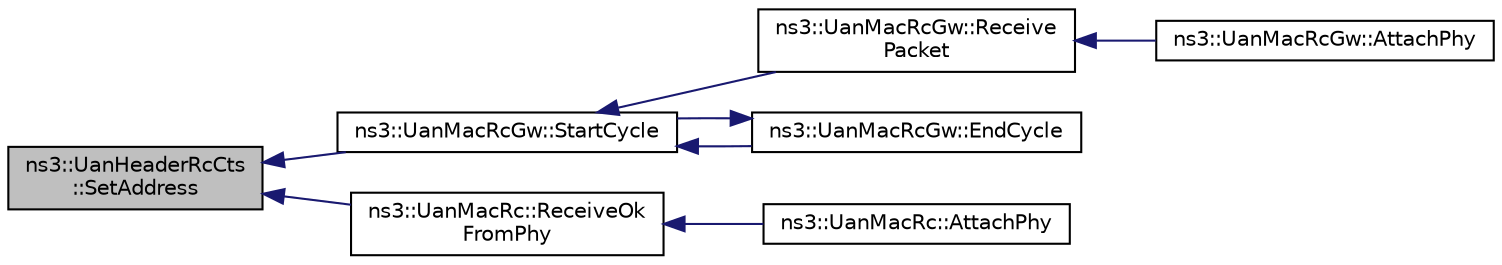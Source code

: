 digraph "ns3::UanHeaderRcCts::SetAddress"
{
  edge [fontname="Helvetica",fontsize="10",labelfontname="Helvetica",labelfontsize="10"];
  node [fontname="Helvetica",fontsize="10",shape=record];
  rankdir="LR";
  Node1 [label="ns3::UanHeaderRcCts\l::SetAddress",height=0.2,width=0.4,color="black", fillcolor="grey75", style="filled", fontcolor="black"];
  Node1 -> Node2 [dir="back",color="midnightblue",fontsize="10",style="solid"];
  Node2 [label="ns3::UanMacRcGw::StartCycle",height=0.2,width=0.4,color="black", fillcolor="white", style="filled",URL="$d5/da2/classns3_1_1UanMacRcGw.html#ac578bc895186506f0954fa86eefa8d6a"];
  Node2 -> Node3 [dir="back",color="midnightblue",fontsize="10",style="solid"];
  Node3 [label="ns3::UanMacRcGw::Receive\lPacket",height=0.2,width=0.4,color="black", fillcolor="white", style="filled",URL="$d5/da2/classns3_1_1UanMacRcGw.html#aa47b708b4a5a7bda0dbd4dded98723f3"];
  Node3 -> Node4 [dir="back",color="midnightblue",fontsize="10",style="solid"];
  Node4 [label="ns3::UanMacRcGw::AttachPhy",height=0.2,width=0.4,color="black", fillcolor="white", style="filled",URL="$d5/da2/classns3_1_1UanMacRcGw.html#ae1467bc739ab7ac0dc9f1d1cef3bb55a"];
  Node2 -> Node5 [dir="back",color="midnightblue",fontsize="10",style="solid"];
  Node5 [label="ns3::UanMacRcGw::EndCycle",height=0.2,width=0.4,color="black", fillcolor="white", style="filled",URL="$d5/da2/classns3_1_1UanMacRcGw.html#afd7577179828a6dd31e59427f3c98672"];
  Node5 -> Node2 [dir="back",color="midnightblue",fontsize="10",style="solid"];
  Node1 -> Node6 [dir="back",color="midnightblue",fontsize="10",style="solid"];
  Node6 [label="ns3::UanMacRc::ReceiveOk\lFromPhy",height=0.2,width=0.4,color="black", fillcolor="white", style="filled",URL="$dd/d87/classns3_1_1UanMacRc.html#a04c4b6db8819b20151c8009553dbcd16"];
  Node6 -> Node7 [dir="back",color="midnightblue",fontsize="10",style="solid"];
  Node7 [label="ns3::UanMacRc::AttachPhy",height=0.2,width=0.4,color="black", fillcolor="white", style="filled",URL="$dd/d87/classns3_1_1UanMacRc.html#a389dcb7e687df088a34ac894e8637482"];
}
